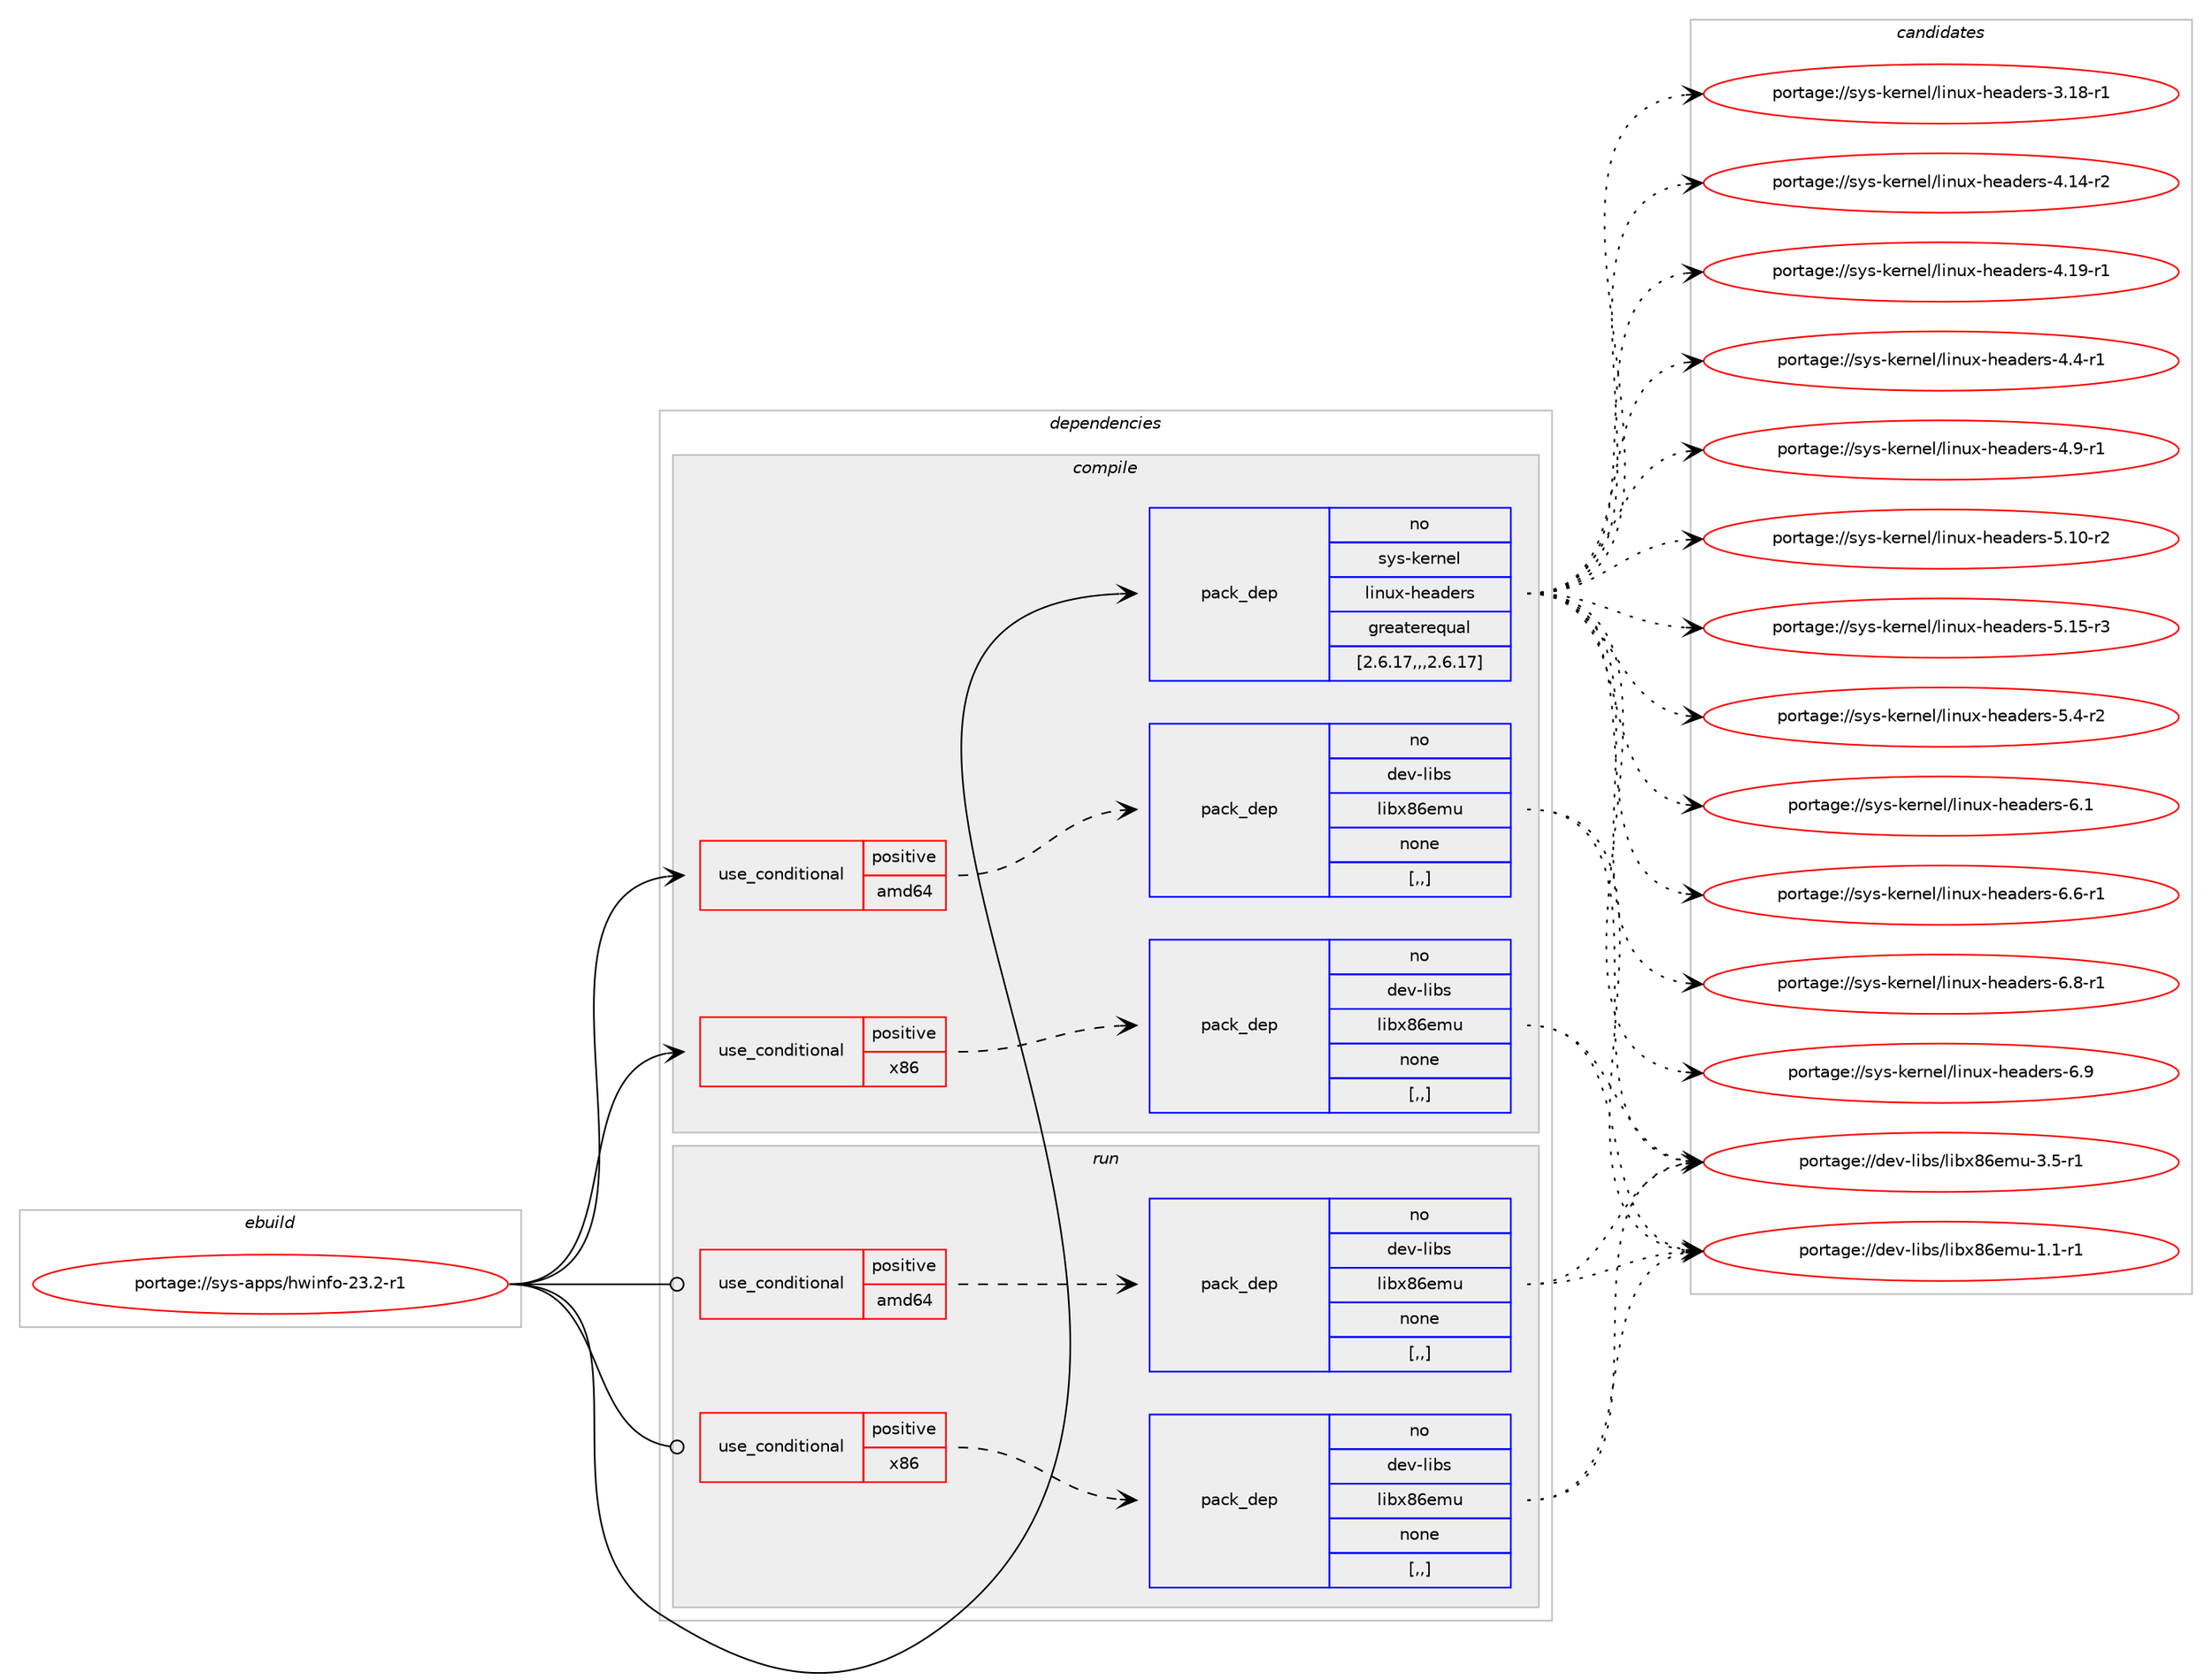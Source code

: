 digraph prolog {

# *************
# Graph options
# *************

newrank=true;
concentrate=true;
compound=true;
graph [rankdir=LR,fontname=Helvetica,fontsize=10,ranksep=1.5];#, ranksep=2.5, nodesep=0.2];
edge  [arrowhead=vee];
node  [fontname=Helvetica,fontsize=10];

# **********
# The ebuild
# **********

subgraph cluster_leftcol {
color=gray;
rank=same;
label=<<i>ebuild</i>>;
id [label="portage://sys-apps/hwinfo-23.2-r1", color=red, width=4, href="../sys-apps/hwinfo-23.2-r1.svg"];
}

# ****************
# The dependencies
# ****************

subgraph cluster_midcol {
color=gray;
label=<<i>dependencies</i>>;
subgraph cluster_compile {
fillcolor="#eeeeee";
style=filled;
label=<<i>compile</i>>;
subgraph cond108404 {
dependency410811 [label=<<TABLE BORDER="0" CELLBORDER="1" CELLSPACING="0" CELLPADDING="4"><TR><TD ROWSPAN="3" CELLPADDING="10">use_conditional</TD></TR><TR><TD>positive</TD></TR><TR><TD>amd64</TD></TR></TABLE>>, shape=none, color=red];
subgraph pack299553 {
dependency410812 [label=<<TABLE BORDER="0" CELLBORDER="1" CELLSPACING="0" CELLPADDING="4" WIDTH="220"><TR><TD ROWSPAN="6" CELLPADDING="30">pack_dep</TD></TR><TR><TD WIDTH="110">no</TD></TR><TR><TD>dev-libs</TD></TR><TR><TD>libx86emu</TD></TR><TR><TD>none</TD></TR><TR><TD>[,,]</TD></TR></TABLE>>, shape=none, color=blue];
}
dependency410811:e -> dependency410812:w [weight=20,style="dashed",arrowhead="vee"];
}
id:e -> dependency410811:w [weight=20,style="solid",arrowhead="vee"];
subgraph cond108405 {
dependency410813 [label=<<TABLE BORDER="0" CELLBORDER="1" CELLSPACING="0" CELLPADDING="4"><TR><TD ROWSPAN="3" CELLPADDING="10">use_conditional</TD></TR><TR><TD>positive</TD></TR><TR><TD>x86</TD></TR></TABLE>>, shape=none, color=red];
subgraph pack299554 {
dependency410814 [label=<<TABLE BORDER="0" CELLBORDER="1" CELLSPACING="0" CELLPADDING="4" WIDTH="220"><TR><TD ROWSPAN="6" CELLPADDING="30">pack_dep</TD></TR><TR><TD WIDTH="110">no</TD></TR><TR><TD>dev-libs</TD></TR><TR><TD>libx86emu</TD></TR><TR><TD>none</TD></TR><TR><TD>[,,]</TD></TR></TABLE>>, shape=none, color=blue];
}
dependency410813:e -> dependency410814:w [weight=20,style="dashed",arrowhead="vee"];
}
id:e -> dependency410813:w [weight=20,style="solid",arrowhead="vee"];
subgraph pack299555 {
dependency410815 [label=<<TABLE BORDER="0" CELLBORDER="1" CELLSPACING="0" CELLPADDING="4" WIDTH="220"><TR><TD ROWSPAN="6" CELLPADDING="30">pack_dep</TD></TR><TR><TD WIDTH="110">no</TD></TR><TR><TD>sys-kernel</TD></TR><TR><TD>linux-headers</TD></TR><TR><TD>greaterequal</TD></TR><TR><TD>[2.6.17,,,2.6.17]</TD></TR></TABLE>>, shape=none, color=blue];
}
id:e -> dependency410815:w [weight=20,style="solid",arrowhead="vee"];
}
subgraph cluster_compileandrun {
fillcolor="#eeeeee";
style=filled;
label=<<i>compile and run</i>>;
}
subgraph cluster_run {
fillcolor="#eeeeee";
style=filled;
label=<<i>run</i>>;
subgraph cond108406 {
dependency410816 [label=<<TABLE BORDER="0" CELLBORDER="1" CELLSPACING="0" CELLPADDING="4"><TR><TD ROWSPAN="3" CELLPADDING="10">use_conditional</TD></TR><TR><TD>positive</TD></TR><TR><TD>amd64</TD></TR></TABLE>>, shape=none, color=red];
subgraph pack299556 {
dependency410817 [label=<<TABLE BORDER="0" CELLBORDER="1" CELLSPACING="0" CELLPADDING="4" WIDTH="220"><TR><TD ROWSPAN="6" CELLPADDING="30">pack_dep</TD></TR><TR><TD WIDTH="110">no</TD></TR><TR><TD>dev-libs</TD></TR><TR><TD>libx86emu</TD></TR><TR><TD>none</TD></TR><TR><TD>[,,]</TD></TR></TABLE>>, shape=none, color=blue];
}
dependency410816:e -> dependency410817:w [weight=20,style="dashed",arrowhead="vee"];
}
id:e -> dependency410816:w [weight=20,style="solid",arrowhead="odot"];
subgraph cond108407 {
dependency410818 [label=<<TABLE BORDER="0" CELLBORDER="1" CELLSPACING="0" CELLPADDING="4"><TR><TD ROWSPAN="3" CELLPADDING="10">use_conditional</TD></TR><TR><TD>positive</TD></TR><TR><TD>x86</TD></TR></TABLE>>, shape=none, color=red];
subgraph pack299557 {
dependency410819 [label=<<TABLE BORDER="0" CELLBORDER="1" CELLSPACING="0" CELLPADDING="4" WIDTH="220"><TR><TD ROWSPAN="6" CELLPADDING="30">pack_dep</TD></TR><TR><TD WIDTH="110">no</TD></TR><TR><TD>dev-libs</TD></TR><TR><TD>libx86emu</TD></TR><TR><TD>none</TD></TR><TR><TD>[,,]</TD></TR></TABLE>>, shape=none, color=blue];
}
dependency410818:e -> dependency410819:w [weight=20,style="dashed",arrowhead="vee"];
}
id:e -> dependency410818:w [weight=20,style="solid",arrowhead="odot"];
}
}

# **************
# The candidates
# **************

subgraph cluster_choices {
rank=same;
color=gray;
label=<<i>candidates</i>>;

subgraph choice299553 {
color=black;
nodesep=1;
choice100101118451081059811547108105981205654101109117454946494511449 [label="portage://dev-libs/libx86emu-1.1-r1", color=red, width=4,href="../dev-libs/libx86emu-1.1-r1.svg"];
choice100101118451081059811547108105981205654101109117455146534511449 [label="portage://dev-libs/libx86emu-3.5-r1", color=red, width=4,href="../dev-libs/libx86emu-3.5-r1.svg"];
dependency410812:e -> choice100101118451081059811547108105981205654101109117454946494511449:w [style=dotted,weight="100"];
dependency410812:e -> choice100101118451081059811547108105981205654101109117455146534511449:w [style=dotted,weight="100"];
}
subgraph choice299554 {
color=black;
nodesep=1;
choice100101118451081059811547108105981205654101109117454946494511449 [label="portage://dev-libs/libx86emu-1.1-r1", color=red, width=4,href="../dev-libs/libx86emu-1.1-r1.svg"];
choice100101118451081059811547108105981205654101109117455146534511449 [label="portage://dev-libs/libx86emu-3.5-r1", color=red, width=4,href="../dev-libs/libx86emu-3.5-r1.svg"];
dependency410814:e -> choice100101118451081059811547108105981205654101109117454946494511449:w [style=dotted,weight="100"];
dependency410814:e -> choice100101118451081059811547108105981205654101109117455146534511449:w [style=dotted,weight="100"];
}
subgraph choice299555 {
color=black;
nodesep=1;
choice1151211154510710111411010110847108105110117120451041019710010111411545514649564511449 [label="portage://sys-kernel/linux-headers-3.18-r1", color=red, width=4,href="../sys-kernel/linux-headers-3.18-r1.svg"];
choice1151211154510710111411010110847108105110117120451041019710010111411545524649524511450 [label="portage://sys-kernel/linux-headers-4.14-r2", color=red, width=4,href="../sys-kernel/linux-headers-4.14-r2.svg"];
choice1151211154510710111411010110847108105110117120451041019710010111411545524649574511449 [label="portage://sys-kernel/linux-headers-4.19-r1", color=red, width=4,href="../sys-kernel/linux-headers-4.19-r1.svg"];
choice11512111545107101114110101108471081051101171204510410197100101114115455246524511449 [label="portage://sys-kernel/linux-headers-4.4-r1", color=red, width=4,href="../sys-kernel/linux-headers-4.4-r1.svg"];
choice11512111545107101114110101108471081051101171204510410197100101114115455246574511449 [label="portage://sys-kernel/linux-headers-4.9-r1", color=red, width=4,href="../sys-kernel/linux-headers-4.9-r1.svg"];
choice1151211154510710111411010110847108105110117120451041019710010111411545534649484511450 [label="portage://sys-kernel/linux-headers-5.10-r2", color=red, width=4,href="../sys-kernel/linux-headers-5.10-r2.svg"];
choice1151211154510710111411010110847108105110117120451041019710010111411545534649534511451 [label="portage://sys-kernel/linux-headers-5.15-r3", color=red, width=4,href="../sys-kernel/linux-headers-5.15-r3.svg"];
choice11512111545107101114110101108471081051101171204510410197100101114115455346524511450 [label="portage://sys-kernel/linux-headers-5.4-r2", color=red, width=4,href="../sys-kernel/linux-headers-5.4-r2.svg"];
choice1151211154510710111411010110847108105110117120451041019710010111411545544649 [label="portage://sys-kernel/linux-headers-6.1", color=red, width=4,href="../sys-kernel/linux-headers-6.1.svg"];
choice11512111545107101114110101108471081051101171204510410197100101114115455446544511449 [label="portage://sys-kernel/linux-headers-6.6-r1", color=red, width=4,href="../sys-kernel/linux-headers-6.6-r1.svg"];
choice11512111545107101114110101108471081051101171204510410197100101114115455446564511449 [label="portage://sys-kernel/linux-headers-6.8-r1", color=red, width=4,href="../sys-kernel/linux-headers-6.8-r1.svg"];
choice1151211154510710111411010110847108105110117120451041019710010111411545544657 [label="portage://sys-kernel/linux-headers-6.9", color=red, width=4,href="../sys-kernel/linux-headers-6.9.svg"];
dependency410815:e -> choice1151211154510710111411010110847108105110117120451041019710010111411545514649564511449:w [style=dotted,weight="100"];
dependency410815:e -> choice1151211154510710111411010110847108105110117120451041019710010111411545524649524511450:w [style=dotted,weight="100"];
dependency410815:e -> choice1151211154510710111411010110847108105110117120451041019710010111411545524649574511449:w [style=dotted,weight="100"];
dependency410815:e -> choice11512111545107101114110101108471081051101171204510410197100101114115455246524511449:w [style=dotted,weight="100"];
dependency410815:e -> choice11512111545107101114110101108471081051101171204510410197100101114115455246574511449:w [style=dotted,weight="100"];
dependency410815:e -> choice1151211154510710111411010110847108105110117120451041019710010111411545534649484511450:w [style=dotted,weight="100"];
dependency410815:e -> choice1151211154510710111411010110847108105110117120451041019710010111411545534649534511451:w [style=dotted,weight="100"];
dependency410815:e -> choice11512111545107101114110101108471081051101171204510410197100101114115455346524511450:w [style=dotted,weight="100"];
dependency410815:e -> choice1151211154510710111411010110847108105110117120451041019710010111411545544649:w [style=dotted,weight="100"];
dependency410815:e -> choice11512111545107101114110101108471081051101171204510410197100101114115455446544511449:w [style=dotted,weight="100"];
dependency410815:e -> choice11512111545107101114110101108471081051101171204510410197100101114115455446564511449:w [style=dotted,weight="100"];
dependency410815:e -> choice1151211154510710111411010110847108105110117120451041019710010111411545544657:w [style=dotted,weight="100"];
}
subgraph choice299556 {
color=black;
nodesep=1;
choice100101118451081059811547108105981205654101109117454946494511449 [label="portage://dev-libs/libx86emu-1.1-r1", color=red, width=4,href="../dev-libs/libx86emu-1.1-r1.svg"];
choice100101118451081059811547108105981205654101109117455146534511449 [label="portage://dev-libs/libx86emu-3.5-r1", color=red, width=4,href="../dev-libs/libx86emu-3.5-r1.svg"];
dependency410817:e -> choice100101118451081059811547108105981205654101109117454946494511449:w [style=dotted,weight="100"];
dependency410817:e -> choice100101118451081059811547108105981205654101109117455146534511449:w [style=dotted,weight="100"];
}
subgraph choice299557 {
color=black;
nodesep=1;
choice100101118451081059811547108105981205654101109117454946494511449 [label="portage://dev-libs/libx86emu-1.1-r1", color=red, width=4,href="../dev-libs/libx86emu-1.1-r1.svg"];
choice100101118451081059811547108105981205654101109117455146534511449 [label="portage://dev-libs/libx86emu-3.5-r1", color=red, width=4,href="../dev-libs/libx86emu-3.5-r1.svg"];
dependency410819:e -> choice100101118451081059811547108105981205654101109117454946494511449:w [style=dotted,weight="100"];
dependency410819:e -> choice100101118451081059811547108105981205654101109117455146534511449:w [style=dotted,weight="100"];
}
}

}
